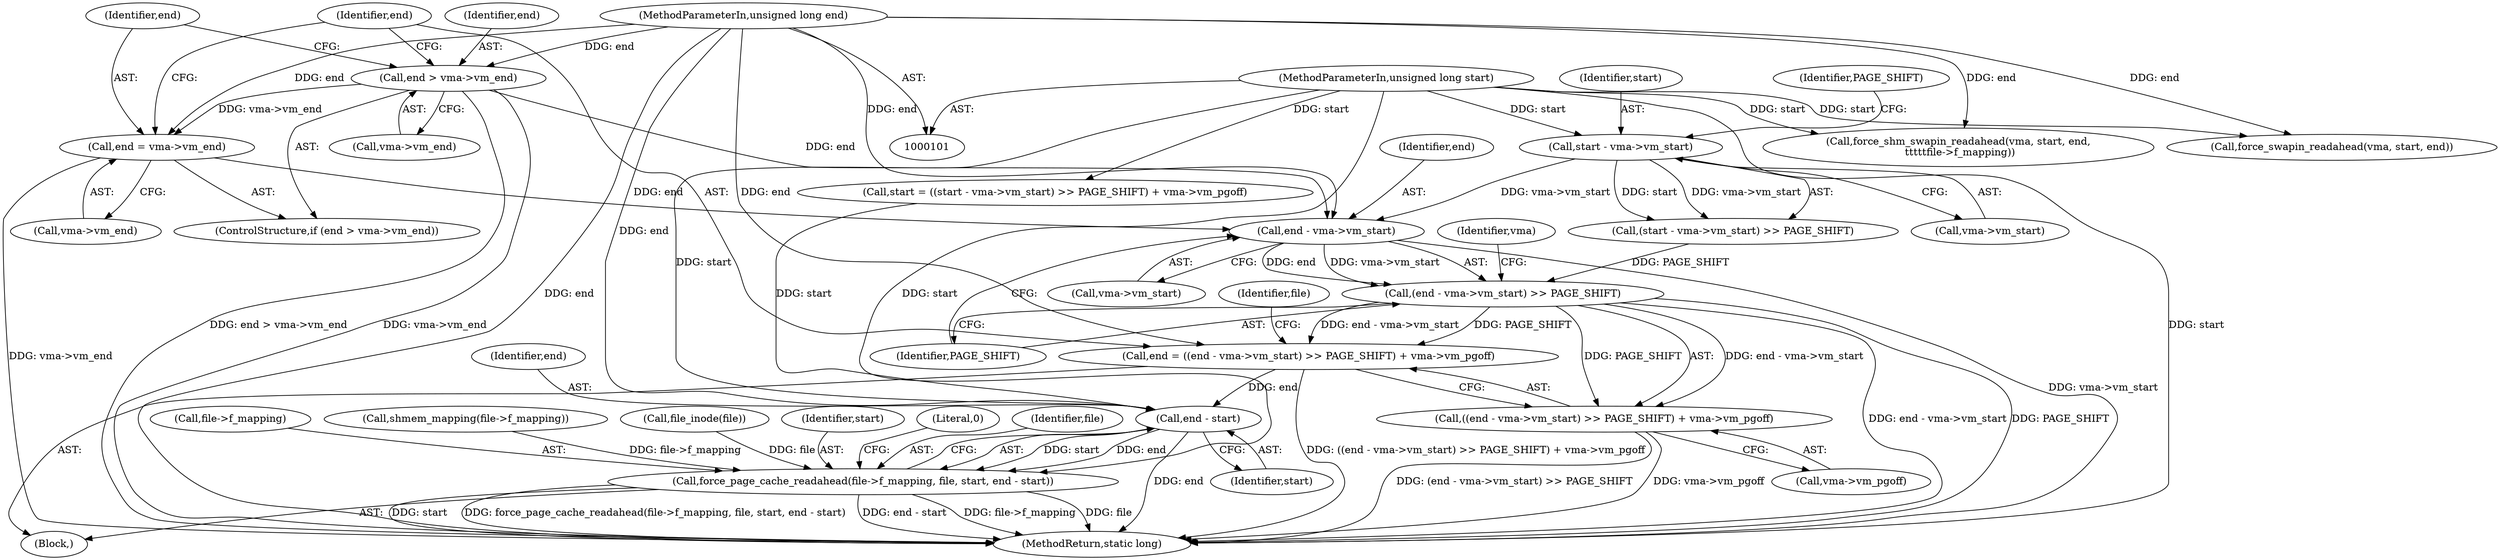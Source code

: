 digraph "0_linux_6ea8d958a2c95a1d514015d4e29ba21a8c0a1a91@pointer" {
"1000185" [label="(Call,end - vma->vm_start)"];
"1000171" [label="(Call,end > vma->vm_end)"];
"1000105" [label="(MethodParameterIn,unsigned long end)"];
"1000176" [label="(Call,end = vma->vm_end)"];
"1000161" [label="(Call,start - vma->vm_start)"];
"1000104" [label="(MethodParameterIn,unsigned long start)"];
"1000184" [label="(Call,(end - vma->vm_start) >> PAGE_SHIFT)"];
"1000181" [label="(Call,end = ((end - vma->vm_start) >> PAGE_SHIFT) + vma->vm_pgoff)"];
"1000200" [label="(Call,end - start)"];
"1000194" [label="(Call,force_page_cache_readahead(file->f_mapping, file, start, end - start))"];
"1000183" [label="(Call,((end - vma->vm_start) >> PAGE_SHIFT) + vma->vm_pgoff)"];
"1000183" [label="(Call,((end - vma->vm_start) >> PAGE_SHIFT) + vma->vm_pgoff)"];
"1000173" [label="(Call,vma->vm_end)"];
"1000137" [label="(Call,force_shm_swapin_readahead(vma, start, end,\n \t\t\t\t\tfile->f_mapping))"];
"1000104" [label="(MethodParameterIn,unsigned long start)"];
"1000172" [label="(Identifier,end)"];
"1000201" [label="(Identifier,end)"];
"1000191" [label="(Call,vma->vm_pgoff)"];
"1000106" [label="(Block,)"];
"1000194" [label="(Call,force_page_cache_readahead(file->f_mapping, file, start, end - start))"];
"1000198" [label="(Identifier,file)"];
"1000171" [label="(Call,end > vma->vm_end)"];
"1000163" [label="(Call,vma->vm_start)"];
"1000162" [label="(Identifier,start)"];
"1000190" [label="(Identifier,PAGE_SHIFT)"];
"1000121" [label="(Call,force_swapin_readahead(vma, start, end))"];
"1000160" [label="(Call,(start - vma->vm_start) >> PAGE_SHIFT)"];
"1000195" [label="(Call,file->f_mapping)"];
"1000176" [label="(Call,end = vma->vm_end)"];
"1000181" [label="(Call,end = ((end - vma->vm_start) >> PAGE_SHIFT) + vma->vm_pgoff)"];
"1000166" [label="(Identifier,PAGE_SHIFT)"];
"1000128" [label="(Call,shmem_mapping(file->f_mapping))"];
"1000187" [label="(Call,vma->vm_start)"];
"1000196" [label="(Identifier,file)"];
"1000185" [label="(Call,end - vma->vm_start)"];
"1000200" [label="(Call,end - start)"];
"1000177" [label="(Identifier,end)"];
"1000157" [label="(Call,start = ((start - vma->vm_start) >> PAGE_SHIFT) + vma->vm_pgoff)"];
"1000105" [label="(MethodParameterIn,unsigned long end)"];
"1000192" [label="(Identifier,vma)"];
"1000202" [label="(Identifier,start)"];
"1000170" [label="(ControlStructure,if (end > vma->vm_end))"];
"1000186" [label="(Identifier,end)"];
"1000178" [label="(Call,vma->vm_end)"];
"1000205" [label="(MethodReturn,static long)"];
"1000161" [label="(Call,start - vma->vm_start)"];
"1000148" [label="(Call,file_inode(file))"];
"1000199" [label="(Identifier,start)"];
"1000204" [label="(Literal,0)"];
"1000182" [label="(Identifier,end)"];
"1000184" [label="(Call,(end - vma->vm_start) >> PAGE_SHIFT)"];
"1000185" -> "1000184"  [label="AST: "];
"1000185" -> "1000187"  [label="CFG: "];
"1000186" -> "1000185"  [label="AST: "];
"1000187" -> "1000185"  [label="AST: "];
"1000190" -> "1000185"  [label="CFG: "];
"1000185" -> "1000205"  [label="DDG: vma->vm_start"];
"1000185" -> "1000184"  [label="DDG: end"];
"1000185" -> "1000184"  [label="DDG: vma->vm_start"];
"1000171" -> "1000185"  [label="DDG: end"];
"1000176" -> "1000185"  [label="DDG: end"];
"1000105" -> "1000185"  [label="DDG: end"];
"1000161" -> "1000185"  [label="DDG: vma->vm_start"];
"1000171" -> "1000170"  [label="AST: "];
"1000171" -> "1000173"  [label="CFG: "];
"1000172" -> "1000171"  [label="AST: "];
"1000173" -> "1000171"  [label="AST: "];
"1000177" -> "1000171"  [label="CFG: "];
"1000182" -> "1000171"  [label="CFG: "];
"1000171" -> "1000205"  [label="DDG: vma->vm_end"];
"1000171" -> "1000205"  [label="DDG: end > vma->vm_end"];
"1000105" -> "1000171"  [label="DDG: end"];
"1000171" -> "1000176"  [label="DDG: vma->vm_end"];
"1000105" -> "1000101"  [label="AST: "];
"1000105" -> "1000205"  [label="DDG: end"];
"1000105" -> "1000121"  [label="DDG: end"];
"1000105" -> "1000137"  [label="DDG: end"];
"1000105" -> "1000176"  [label="DDG: end"];
"1000105" -> "1000181"  [label="DDG: end"];
"1000105" -> "1000200"  [label="DDG: end"];
"1000176" -> "1000170"  [label="AST: "];
"1000176" -> "1000178"  [label="CFG: "];
"1000177" -> "1000176"  [label="AST: "];
"1000178" -> "1000176"  [label="AST: "];
"1000182" -> "1000176"  [label="CFG: "];
"1000176" -> "1000205"  [label="DDG: vma->vm_end"];
"1000161" -> "1000160"  [label="AST: "];
"1000161" -> "1000163"  [label="CFG: "];
"1000162" -> "1000161"  [label="AST: "];
"1000163" -> "1000161"  [label="AST: "];
"1000166" -> "1000161"  [label="CFG: "];
"1000161" -> "1000160"  [label="DDG: start"];
"1000161" -> "1000160"  [label="DDG: vma->vm_start"];
"1000104" -> "1000161"  [label="DDG: start"];
"1000104" -> "1000101"  [label="AST: "];
"1000104" -> "1000205"  [label="DDG: start"];
"1000104" -> "1000121"  [label="DDG: start"];
"1000104" -> "1000137"  [label="DDG: start"];
"1000104" -> "1000157"  [label="DDG: start"];
"1000104" -> "1000194"  [label="DDG: start"];
"1000104" -> "1000200"  [label="DDG: start"];
"1000184" -> "1000183"  [label="AST: "];
"1000184" -> "1000190"  [label="CFG: "];
"1000190" -> "1000184"  [label="AST: "];
"1000192" -> "1000184"  [label="CFG: "];
"1000184" -> "1000205"  [label="DDG: end - vma->vm_start"];
"1000184" -> "1000205"  [label="DDG: PAGE_SHIFT"];
"1000184" -> "1000181"  [label="DDG: end - vma->vm_start"];
"1000184" -> "1000181"  [label="DDG: PAGE_SHIFT"];
"1000184" -> "1000183"  [label="DDG: end - vma->vm_start"];
"1000184" -> "1000183"  [label="DDG: PAGE_SHIFT"];
"1000160" -> "1000184"  [label="DDG: PAGE_SHIFT"];
"1000181" -> "1000106"  [label="AST: "];
"1000181" -> "1000183"  [label="CFG: "];
"1000182" -> "1000181"  [label="AST: "];
"1000183" -> "1000181"  [label="AST: "];
"1000196" -> "1000181"  [label="CFG: "];
"1000181" -> "1000205"  [label="DDG: ((end - vma->vm_start) >> PAGE_SHIFT) + vma->vm_pgoff"];
"1000181" -> "1000200"  [label="DDG: end"];
"1000200" -> "1000194"  [label="AST: "];
"1000200" -> "1000202"  [label="CFG: "];
"1000201" -> "1000200"  [label="AST: "];
"1000202" -> "1000200"  [label="AST: "];
"1000194" -> "1000200"  [label="CFG: "];
"1000200" -> "1000205"  [label="DDG: end"];
"1000200" -> "1000194"  [label="DDG: start"];
"1000200" -> "1000194"  [label="DDG: end"];
"1000157" -> "1000200"  [label="DDG: start"];
"1000194" -> "1000106"  [label="AST: "];
"1000195" -> "1000194"  [label="AST: "];
"1000198" -> "1000194"  [label="AST: "];
"1000199" -> "1000194"  [label="AST: "];
"1000204" -> "1000194"  [label="CFG: "];
"1000194" -> "1000205"  [label="DDG: start"];
"1000194" -> "1000205"  [label="DDG: force_page_cache_readahead(file->f_mapping, file, start, end - start)"];
"1000194" -> "1000205"  [label="DDG: end - start"];
"1000194" -> "1000205"  [label="DDG: file->f_mapping"];
"1000194" -> "1000205"  [label="DDG: file"];
"1000128" -> "1000194"  [label="DDG: file->f_mapping"];
"1000148" -> "1000194"  [label="DDG: file"];
"1000183" -> "1000191"  [label="CFG: "];
"1000191" -> "1000183"  [label="AST: "];
"1000183" -> "1000205"  [label="DDG: (end - vma->vm_start) >> PAGE_SHIFT"];
"1000183" -> "1000205"  [label="DDG: vma->vm_pgoff"];
}
